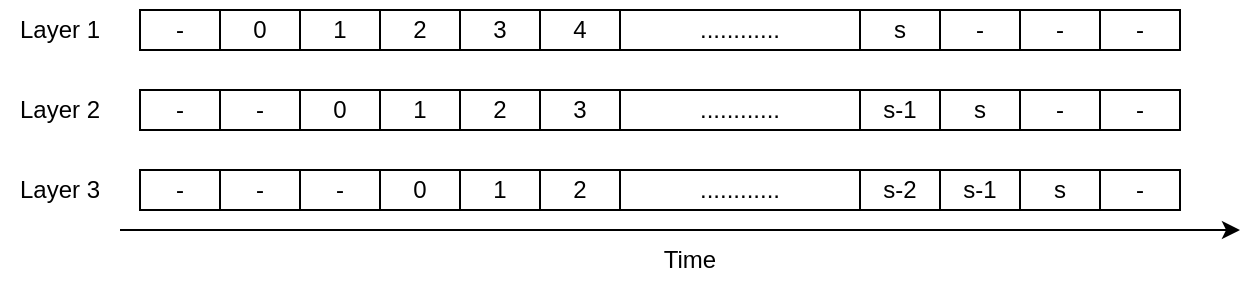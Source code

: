 <mxfile version="26.1.0">
  <diagram name="Page-1" id="TrI_DipWp6-i9dqlnvzM">
    <mxGraphModel dx="989" dy="547" grid="1" gridSize="10" guides="1" tooltips="1" connect="1" arrows="1" fold="1" page="1" pageScale="1" pageWidth="850" pageHeight="1100" math="0" shadow="0">
      <root>
        <mxCell id="0" />
        <mxCell id="1" parent="0" />
        <mxCell id="Nw7YSNeytYOUb8ANfP4x-1" value="-" style="rounded=0;whiteSpace=wrap;html=1;" vertex="1" parent="1">
          <mxGeometry x="120" y="170" width="40" height="20" as="geometry" />
        </mxCell>
        <mxCell id="Nw7YSNeytYOUb8ANfP4x-2" value="0" style="rounded=0;whiteSpace=wrap;html=1;" vertex="1" parent="1">
          <mxGeometry x="200" y="210" width="40" height="20" as="geometry" />
        </mxCell>
        <mxCell id="Nw7YSNeytYOUb8ANfP4x-3" value="0" style="rounded=0;whiteSpace=wrap;html=1;" vertex="1" parent="1">
          <mxGeometry x="240" y="250" width="40" height="20" as="geometry" />
        </mxCell>
        <mxCell id="Nw7YSNeytYOUb8ANfP4x-4" value="Layer 1" style="text;html=1;align=center;verticalAlign=middle;whiteSpace=wrap;rounded=0;" vertex="1" parent="1">
          <mxGeometry x="50" y="165" width="60" height="30" as="geometry" />
        </mxCell>
        <mxCell id="Nw7YSNeytYOUb8ANfP4x-5" value="Layer 2" style="text;html=1;align=center;verticalAlign=middle;whiteSpace=wrap;rounded=0;" vertex="1" parent="1">
          <mxGeometry x="50" y="205" width="60" height="30" as="geometry" />
        </mxCell>
        <mxCell id="Nw7YSNeytYOUb8ANfP4x-6" value="Layer 3" style="text;html=1;align=center;verticalAlign=middle;whiteSpace=wrap;rounded=0;" vertex="1" parent="1">
          <mxGeometry x="50" y="245" width="60" height="30" as="geometry" />
        </mxCell>
        <mxCell id="Nw7YSNeytYOUb8ANfP4x-7" value="-" style="rounded=0;whiteSpace=wrap;html=1;" vertex="1" parent="1">
          <mxGeometry x="120" y="210" width="40" height="20" as="geometry" />
        </mxCell>
        <mxCell id="Nw7YSNeytYOUb8ANfP4x-8" value="-" style="rounded=0;whiteSpace=wrap;html=1;" vertex="1" parent="1">
          <mxGeometry x="120" y="250" width="40" height="20" as="geometry" />
        </mxCell>
        <mxCell id="Nw7YSNeytYOUb8ANfP4x-9" value="-" style="rounded=0;whiteSpace=wrap;html=1;" vertex="1" parent="1">
          <mxGeometry x="160" y="250" width="40" height="20" as="geometry" />
        </mxCell>
        <mxCell id="Nw7YSNeytYOUb8ANfP4x-10" value="0" style="rounded=0;whiteSpace=wrap;html=1;" vertex="1" parent="1">
          <mxGeometry x="160" y="170" width="40" height="20" as="geometry" />
        </mxCell>
        <mxCell id="Nw7YSNeytYOUb8ANfP4x-11" value="-" style="rounded=0;whiteSpace=wrap;html=1;" vertex="1" parent="1">
          <mxGeometry x="160" y="210" width="40" height="20" as="geometry" />
        </mxCell>
        <mxCell id="Nw7YSNeytYOUb8ANfP4x-12" value="-" style="rounded=0;whiteSpace=wrap;html=1;" vertex="1" parent="1">
          <mxGeometry x="200" y="250" width="40" height="20" as="geometry" />
        </mxCell>
        <mxCell id="Nw7YSNeytYOUb8ANfP4x-13" value="1" style="rounded=0;whiteSpace=wrap;html=1;" vertex="1" parent="1">
          <mxGeometry x="200" y="170" width="40" height="20" as="geometry" />
        </mxCell>
        <mxCell id="Nw7YSNeytYOUb8ANfP4x-14" value="2" style="rounded=0;whiteSpace=wrap;html=1;" vertex="1" parent="1">
          <mxGeometry x="240" y="170" width="40" height="20" as="geometry" />
        </mxCell>
        <mxCell id="Nw7YSNeytYOUb8ANfP4x-15" value="1" style="rounded=0;whiteSpace=wrap;html=1;" vertex="1" parent="1">
          <mxGeometry x="240" y="210" width="40" height="20" as="geometry" />
        </mxCell>
        <mxCell id="Nw7YSNeytYOUb8ANfP4x-16" value="1" style="rounded=0;whiteSpace=wrap;html=1;" vertex="1" parent="1">
          <mxGeometry x="280" y="250" width="40" height="20" as="geometry" />
        </mxCell>
        <mxCell id="Nw7YSNeytYOUb8ANfP4x-17" value="2" style="rounded=0;whiteSpace=wrap;html=1;" vertex="1" parent="1">
          <mxGeometry x="280" y="210" width="40" height="20" as="geometry" />
        </mxCell>
        <mxCell id="Nw7YSNeytYOUb8ANfP4x-18" value="2" style="rounded=0;whiteSpace=wrap;html=1;" vertex="1" parent="1">
          <mxGeometry x="320" y="250" width="40" height="20" as="geometry" />
        </mxCell>
        <mxCell id="Nw7YSNeytYOUb8ANfP4x-20" value="3" style="rounded=0;whiteSpace=wrap;html=1;" vertex="1" parent="1">
          <mxGeometry x="280" y="170" width="40" height="20" as="geometry" />
        </mxCell>
        <mxCell id="Nw7YSNeytYOUb8ANfP4x-21" value="4" style="rounded=0;whiteSpace=wrap;html=1;" vertex="1" parent="1">
          <mxGeometry x="320" y="170" width="40" height="20" as="geometry" />
        </mxCell>
        <mxCell id="Nw7YSNeytYOUb8ANfP4x-22" value="3" style="rounded=0;whiteSpace=wrap;html=1;" vertex="1" parent="1">
          <mxGeometry x="320" y="210" width="40" height="20" as="geometry" />
        </mxCell>
        <mxCell id="Nw7YSNeytYOUb8ANfP4x-23" value="............" style="rounded=0;whiteSpace=wrap;html=1;" vertex="1" parent="1">
          <mxGeometry x="360" y="170" width="120" height="20" as="geometry" />
        </mxCell>
        <mxCell id="Nw7YSNeytYOUb8ANfP4x-25" value="............" style="rounded=0;whiteSpace=wrap;html=1;" vertex="1" parent="1">
          <mxGeometry x="360" y="210" width="120" height="20" as="geometry" />
        </mxCell>
        <mxCell id="Nw7YSNeytYOUb8ANfP4x-26" value="............" style="rounded=0;whiteSpace=wrap;html=1;" vertex="1" parent="1">
          <mxGeometry x="360" y="250" width="120" height="20" as="geometry" />
        </mxCell>
        <mxCell id="Nw7YSNeytYOUb8ANfP4x-27" value="s" style="rounded=0;whiteSpace=wrap;html=1;" vertex="1" parent="1">
          <mxGeometry x="480" y="170" width="40" height="20" as="geometry" />
        </mxCell>
        <mxCell id="Nw7YSNeytYOUb8ANfP4x-28" value="s-1" style="rounded=0;whiteSpace=wrap;html=1;" vertex="1" parent="1">
          <mxGeometry x="480" y="210" width="40" height="20" as="geometry" />
        </mxCell>
        <mxCell id="Nw7YSNeytYOUb8ANfP4x-29" value="s-2" style="rounded=0;whiteSpace=wrap;html=1;" vertex="1" parent="1">
          <mxGeometry x="480" y="250" width="40" height="20" as="geometry" />
        </mxCell>
        <mxCell id="Nw7YSNeytYOUb8ANfP4x-30" value="-" style="rounded=0;whiteSpace=wrap;html=1;" vertex="1" parent="1">
          <mxGeometry x="520" y="170" width="40" height="20" as="geometry" />
        </mxCell>
        <mxCell id="Nw7YSNeytYOUb8ANfP4x-31" value="-" style="rounded=0;whiteSpace=wrap;html=1;" vertex="1" parent="1">
          <mxGeometry x="560" y="170" width="40" height="20" as="geometry" />
        </mxCell>
        <mxCell id="Nw7YSNeytYOUb8ANfP4x-32" value="s" style="rounded=0;whiteSpace=wrap;html=1;" vertex="1" parent="1">
          <mxGeometry x="520" y="210" width="40" height="20" as="geometry" />
        </mxCell>
        <mxCell id="Nw7YSNeytYOUb8ANfP4x-33" value="-" style="rounded=0;whiteSpace=wrap;html=1;" vertex="1" parent="1">
          <mxGeometry x="560" y="210" width="40" height="20" as="geometry" />
        </mxCell>
        <mxCell id="Nw7YSNeytYOUb8ANfP4x-34" value="s-1" style="rounded=0;whiteSpace=wrap;html=1;" vertex="1" parent="1">
          <mxGeometry x="520" y="250" width="40" height="20" as="geometry" />
        </mxCell>
        <mxCell id="Nw7YSNeytYOUb8ANfP4x-35" value="s" style="rounded=0;whiteSpace=wrap;html=1;" vertex="1" parent="1">
          <mxGeometry x="560" y="250" width="40" height="20" as="geometry" />
        </mxCell>
        <mxCell id="Nw7YSNeytYOUb8ANfP4x-36" value="-" style="rounded=0;whiteSpace=wrap;html=1;" vertex="1" parent="1">
          <mxGeometry x="600" y="170" width="40" height="20" as="geometry" />
        </mxCell>
        <mxCell id="Nw7YSNeytYOUb8ANfP4x-37" value="-" style="rounded=0;whiteSpace=wrap;html=1;" vertex="1" parent="1">
          <mxGeometry x="600" y="210" width="40" height="20" as="geometry" />
        </mxCell>
        <mxCell id="Nw7YSNeytYOUb8ANfP4x-38" value="-" style="rounded=0;whiteSpace=wrap;html=1;" vertex="1" parent="1">
          <mxGeometry x="600" y="250" width="40" height="20" as="geometry" />
        </mxCell>
        <mxCell id="Nw7YSNeytYOUb8ANfP4x-39" value="" style="endArrow=classic;html=1;rounded=0;" edge="1" parent="1">
          <mxGeometry width="50" height="50" relative="1" as="geometry">
            <mxPoint x="110" y="280" as="sourcePoint" />
            <mxPoint x="670" y="280" as="targetPoint" />
          </mxGeometry>
        </mxCell>
        <mxCell id="Nw7YSNeytYOUb8ANfP4x-40" value="Time" style="text;html=1;align=center;verticalAlign=middle;whiteSpace=wrap;rounded=0;" vertex="1" parent="1">
          <mxGeometry x="365" y="280" width="60" height="30" as="geometry" />
        </mxCell>
      </root>
    </mxGraphModel>
  </diagram>
</mxfile>
